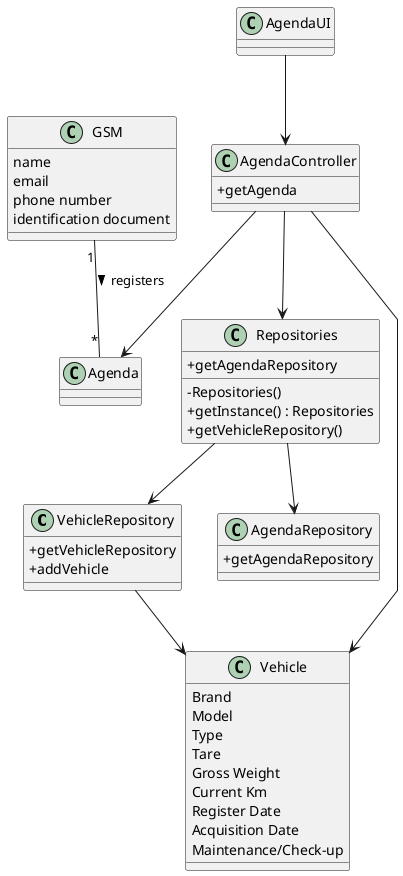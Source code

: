 @startuml
'skinparam monochrome true
skinparam packageStyle rectangle
skinparam shadowing false
skinparam linetype polyline
'skinparam linetype orto

skinparam classAttributeIconSize 0

'left to right direction

' vehicle Repository !!!1
class VehicleRepository{
    +getVehicleRepository
    +addVehicle
}

class AgendaUI{

}
class AgendaRepository{
    +getAgendaRepository
}

class Repositories {
    - Repositories()
    + getInstance() : Repositories
    + getVehicleRepository()
    +getAgendaRepository
}

class AgendaController{
    +getAgenda

}

class GSM{
    name
    email
    phone number
    identification document
}


class Vehicle{
    Brand
    Model
    Type
    Tare
    Gross Weight
    Current Km
    Register Date
    Acquisition Date
    Maintenance/Check-up
}
class Agenda {
}



AgendaUI --> AgendaController
Repositories --> VehicleRepository
AgendaController --> Repositories
AgendaController --> Agenda
VehicleRepository --> Vehicle
AgendaController --> Vehicle
GSM "1" -- "*" Agenda : registers >
Repositories --> AgendaRepository



@enduml
